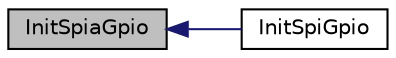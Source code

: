 digraph "InitSpiaGpio"
{
  edge [fontname="Helvetica",fontsize="10",labelfontname="Helvetica",labelfontsize="10"];
  node [fontname="Helvetica",fontsize="10",shape=record];
  rankdir="LR";
  Node1 [label="InitSpiaGpio",height=0.2,width=0.4,color="black", fillcolor="grey75", style="filled", fontcolor="black"];
  Node1 -> Node2 [dir="back",color="midnightblue",fontsize="10",style="solid",fontname="Helvetica"];
  Node2 [label="InitSpiGpio",height=0.2,width=0.4,color="black", fillcolor="white", style="filled",URL="$_d_s_p2833x___spi_8c.html#a451ac38b9c01f6f268bea0afa70048fe"];
}
